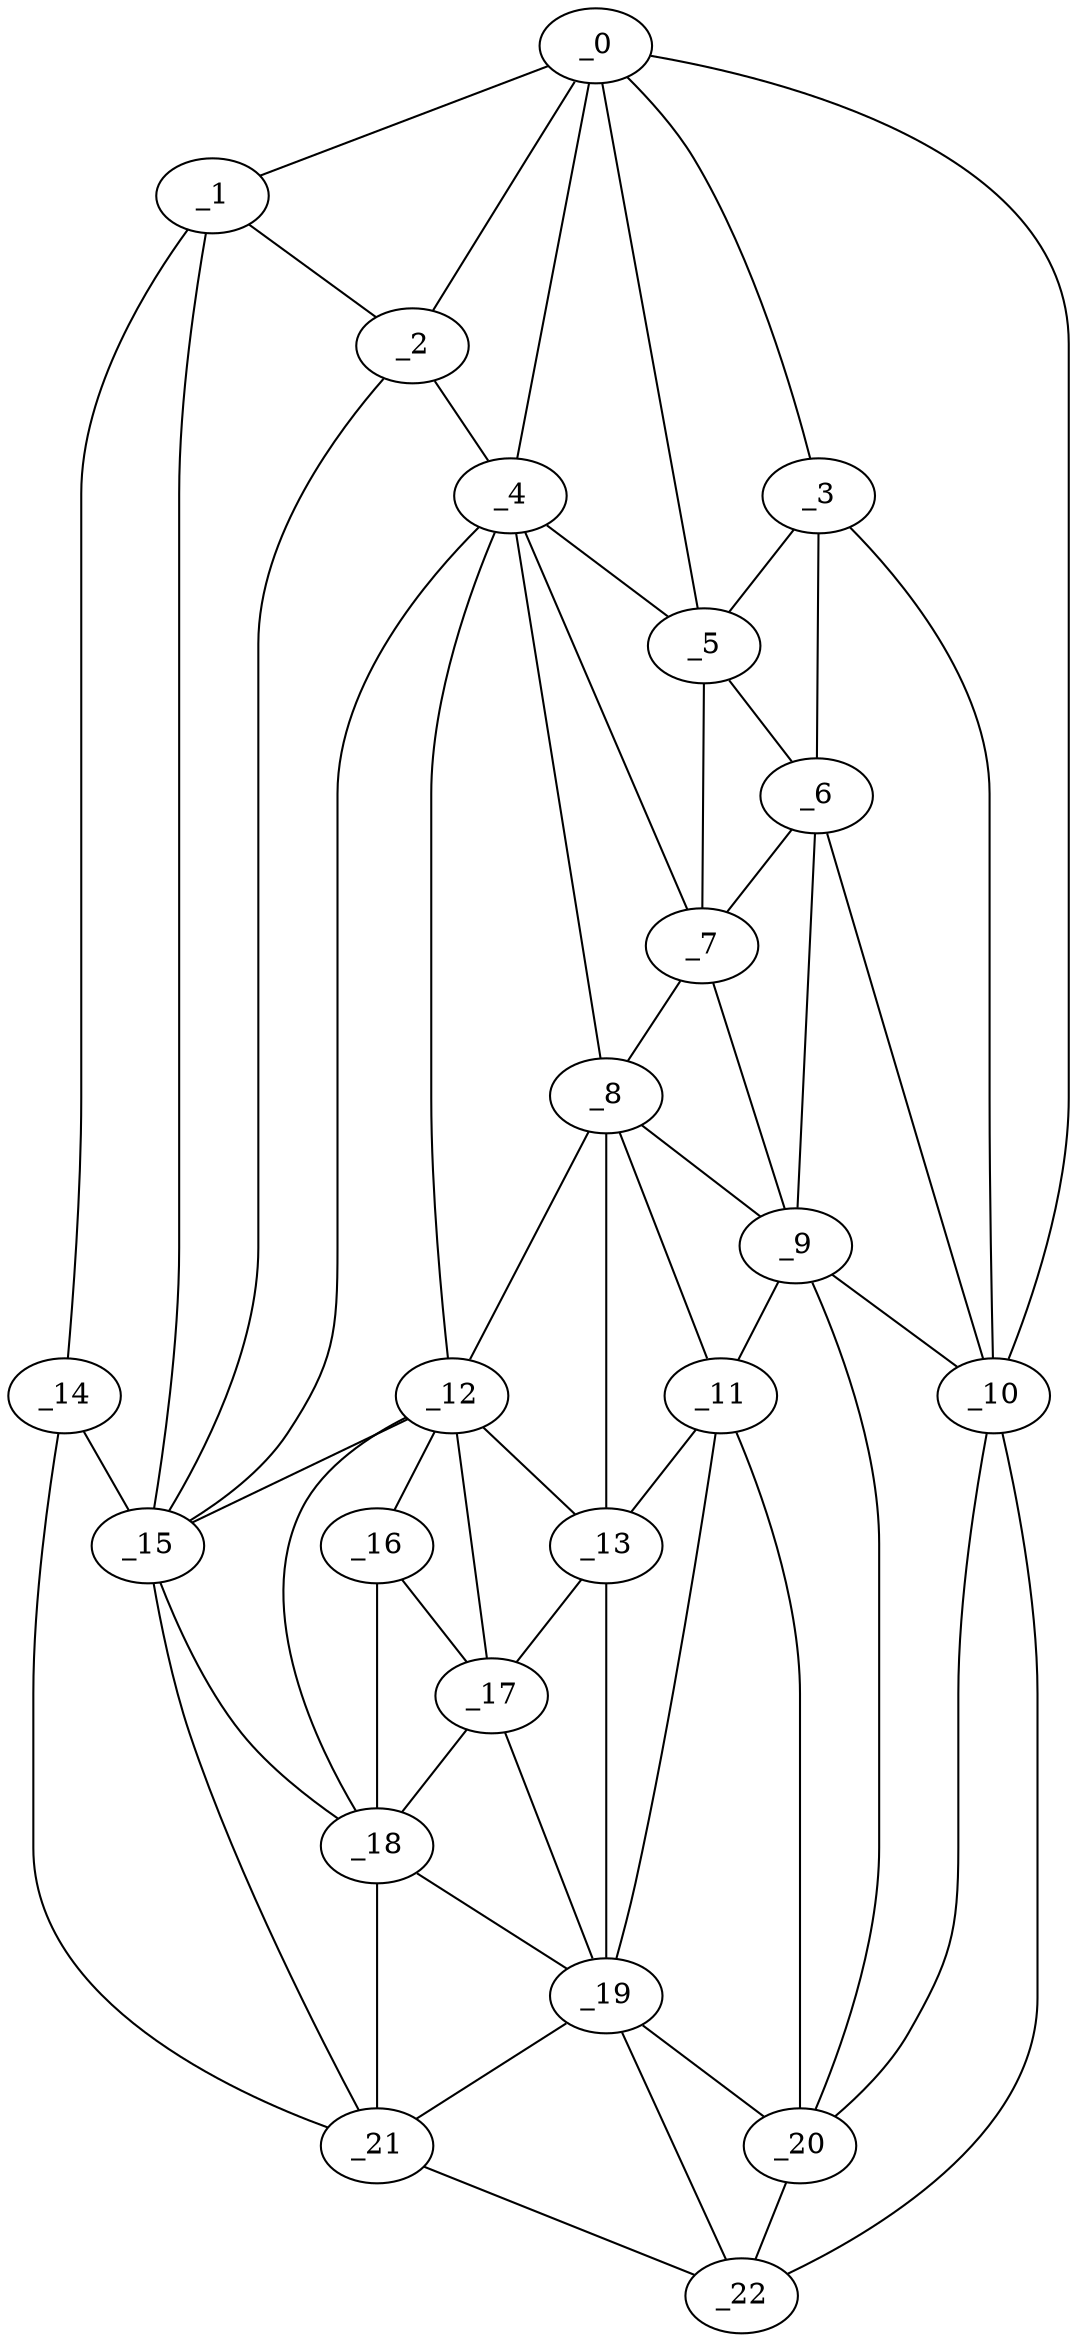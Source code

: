 graph "obj24__330.gxl" {
	_0	 [x=38,
		y=58];
	_1	 [x=42,
		y=8];
	_0 -- _1	 [valence=1];
	_2	 [x=42,
		y=29];
	_0 -- _2	 [valence=1];
	_3	 [x=54,
		y=82];
	_0 -- _3	 [valence=1];
	_4	 [x=59,
		y=62];
	_0 -- _4	 [valence=1];
	_5	 [x=59,
		y=73];
	_0 -- _5	 [valence=2];
	_10	 [x=75,
		y=124];
	_0 -- _10	 [valence=1];
	_1 -- _2	 [valence=2];
	_14	 [x=89,
		y=8];
	_1 -- _14	 [valence=1];
	_15	 [x=89,
		y=28];
	_1 -- _15	 [valence=2];
	_2 -- _4	 [valence=2];
	_2 -- _15	 [valence=1];
	_3 -- _5	 [valence=2];
	_6	 [x=67,
		y=81];
	_3 -- _6	 [valence=1];
	_3 -- _10	 [valence=2];
	_4 -- _5	 [valence=2];
	_7	 [x=69,
		y=76];
	_4 -- _7	 [valence=2];
	_8	 [x=73,
		y=74];
	_4 -- _8	 [valence=1];
	_12	 [x=83,
		y=60];
	_4 -- _12	 [valence=1];
	_4 -- _15	 [valence=2];
	_5 -- _6	 [valence=2];
	_5 -- _7	 [valence=1];
	_6 -- _7	 [valence=2];
	_9	 [x=74,
		y=82];
	_6 -- _9	 [valence=1];
	_6 -- _10	 [valence=1];
	_7 -- _8	 [valence=2];
	_7 -- _9	 [valence=2];
	_8 -- _9	 [valence=1];
	_11	 [x=81,
		y=81];
	_8 -- _11	 [valence=1];
	_8 -- _12	 [valence=2];
	_13	 [x=83,
		y=74];
	_8 -- _13	 [valence=1];
	_9 -- _10	 [valence=2];
	_9 -- _11	 [valence=1];
	_20	 [x=93,
		y=112];
	_9 -- _20	 [valence=1];
	_10 -- _20	 [valence=2];
	_22	 [x=94,
		y=118];
	_10 -- _22	 [valence=1];
	_11 -- _13	 [valence=2];
	_19	 [x=93,
		y=78];
	_11 -- _19	 [valence=1];
	_11 -- _20	 [valence=2];
	_12 -- _13	 [valence=1];
	_12 -- _15	 [valence=1];
	_16	 [x=92,
		y=57];
	_12 -- _16	 [valence=2];
	_17	 [x=92,
		y=63];
	_12 -- _17	 [valence=2];
	_18	 [x=93,
		y=49];
	_12 -- _18	 [valence=2];
	_13 -- _17	 [valence=2];
	_13 -- _19	 [valence=1];
	_14 -- _15	 [valence=2];
	_21	 [x=94,
		y=38];
	_14 -- _21	 [valence=1];
	_15 -- _18	 [valence=2];
	_15 -- _21	 [valence=1];
	_16 -- _17	 [valence=1];
	_16 -- _18	 [valence=2];
	_17 -- _18	 [valence=2];
	_17 -- _19	 [valence=2];
	_18 -- _19	 [valence=2];
	_18 -- _21	 [valence=2];
	_19 -- _20	 [valence=2];
	_19 -- _21	 [valence=1];
	_19 -- _22	 [valence=2];
	_20 -- _22	 [valence=2];
	_21 -- _22	 [valence=1];
}
